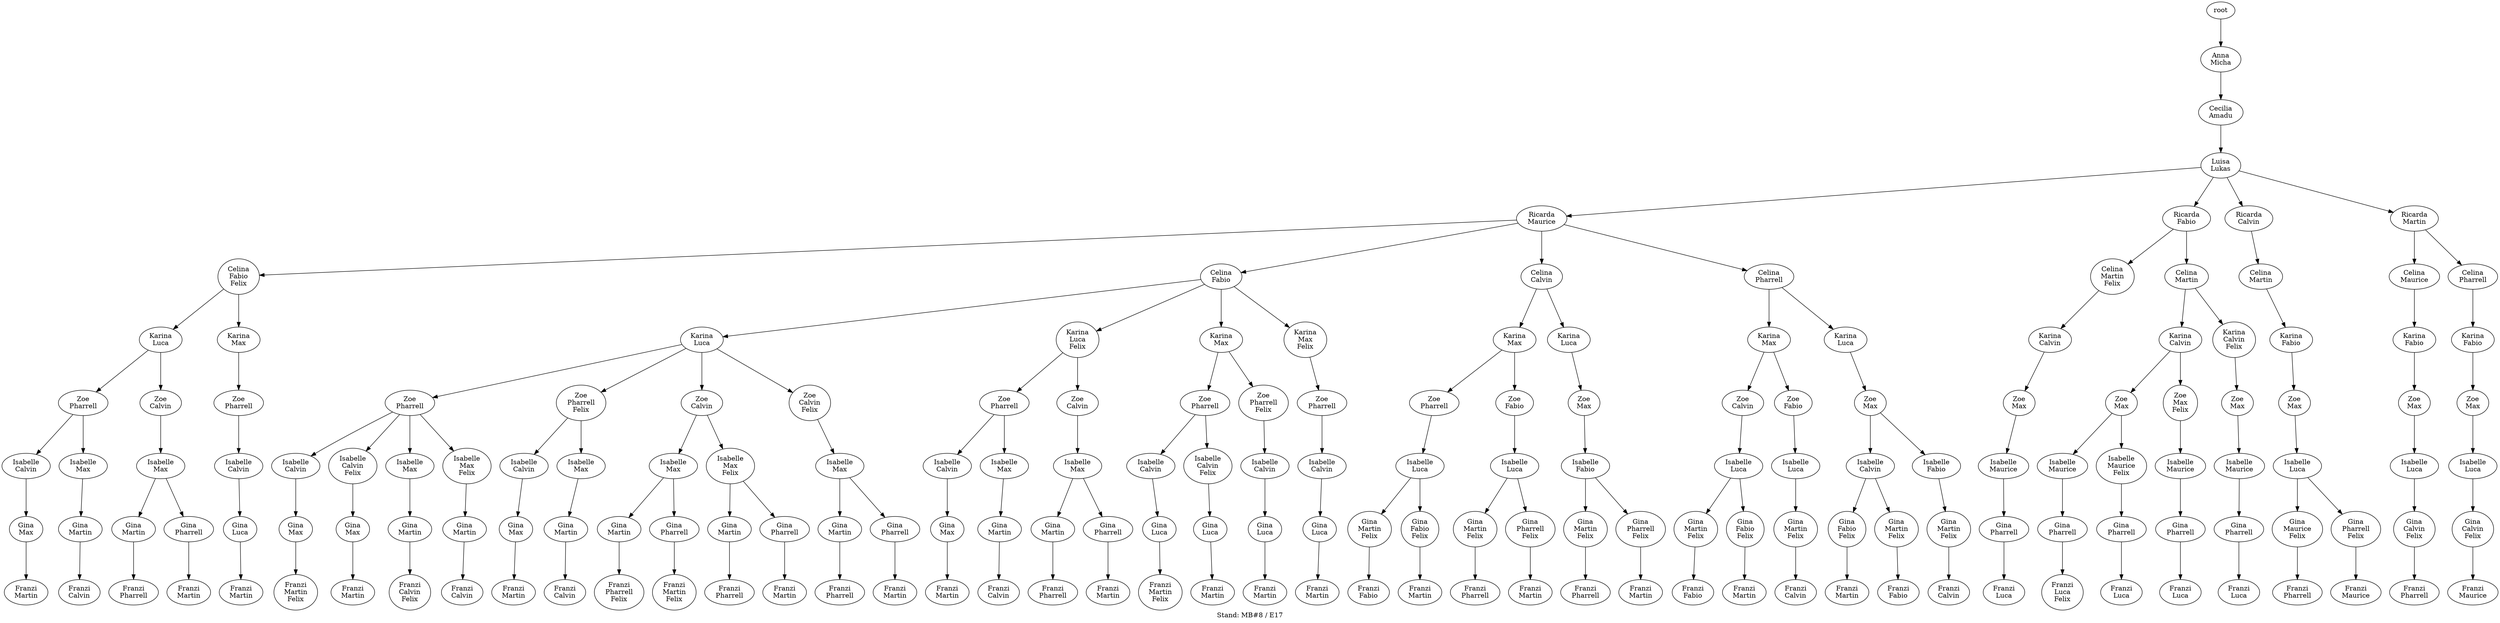 digraph D { labelloc="b"; label="Stand: MB#8 / E17"; ranksep=0.8;
"root/8"[label="Anna\nMicha"]
"root" -> "root/8";
"root/8/0"[label="Cecilia\nAmadu"]
"root/8" -> "root/8/0";
"root/8/0/4"[label="Luisa\nLukas"]
"root/8/0" -> "root/8/0/4";
"root/8/0/4/6"[label="Ricarda\nMaurice"]
"root/8/0/4" -> "root/8/0/4/6";
"root/8/0/4/6/2,10"[label="Celina\nFabio\nFelix"]
"root/8/0/4/6" -> "root/8/0/4/6/2,10";
"root/8/0/4/6/2,10/3"[label="Karina\nLuca"]
"root/8/0/4/6/2,10" -> "root/8/0/4/6/2,10/3";
"root/8/0/4/6/2,10/3/9"[label="Zoe\nPharrell"]
"root/8/0/4/6/2,10/3" -> "root/8/0/4/6/2,10/3/9";
"root/8/0/4/6/2,10/3/9/1"[label="Isabelle\nCalvin"]
"root/8/0/4/6/2,10/3/9" -> "root/8/0/4/6/2,10/3/9/1";
"root/8/0/4/6/2,10/3/9/1/7"[label="Gina\nMax"]
"root/8/0/4/6/2,10/3/9/1" -> "root/8/0/4/6/2,10/3/9/1/7";
"root/8/0/4/6/2,10/3/9/1/7/5"[label="Franzi\nMartin"]
"root/8/0/4/6/2,10/3/9/1/7" -> "root/8/0/4/6/2,10/3/9/1/7/5";
"root/8/0/4/6/2"[label="Celina\nFabio"]
"root/8/0/4/6" -> "root/8/0/4/6/2";
"root/8/0/4/6/2/3"[label="Karina\nLuca"]
"root/8/0/4/6/2" -> "root/8/0/4/6/2/3";
"root/8/0/4/6/2/3/9"[label="Zoe\nPharrell"]
"root/8/0/4/6/2/3" -> "root/8/0/4/6/2/3/9";
"root/8/0/4/6/2/3/9/1"[label="Isabelle\nCalvin"]
"root/8/0/4/6/2/3/9" -> "root/8/0/4/6/2/3/9/1";
"root/8/0/4/6/2/3/9/1/7"[label="Gina\nMax"]
"root/8/0/4/6/2/3/9/1" -> "root/8/0/4/6/2/3/9/1/7";
"root/8/0/4/6/2/3/9/1/7/5,10"[label="Franzi\nMartin\nFelix"]
"root/8/0/4/6/2/3/9/1/7" -> "root/8/0/4/6/2/3/9/1/7/5,10";
"root/8/0/4/6/2/3/9/1,10"[label="Isabelle\nCalvin\nFelix"]
"root/8/0/4/6/2/3/9" -> "root/8/0/4/6/2/3/9/1,10";
"root/8/0/4/6/2/3/9/1,10/7"[label="Gina\nMax"]
"root/8/0/4/6/2/3/9/1,10" -> "root/8/0/4/6/2/3/9/1,10/7";
"root/8/0/4/6/2/3/9/1,10/7/5"[label="Franzi\nMartin"]
"root/8/0/4/6/2/3/9/1,10/7" -> "root/8/0/4/6/2/3/9/1,10/7/5";
"root/8/0/4/6/2/3,10"[label="Karina\nLuca\nFelix"]
"root/8/0/4/6/2" -> "root/8/0/4/6/2/3,10";
"root/8/0/4/6/2/3,10/9"[label="Zoe\nPharrell"]
"root/8/0/4/6/2/3,10" -> "root/8/0/4/6/2/3,10/9";
"root/8/0/4/6/2/3,10/9/1"[label="Isabelle\nCalvin"]
"root/8/0/4/6/2/3,10/9" -> "root/8/0/4/6/2/3,10/9/1";
"root/8/0/4/6/2/3,10/9/1/7"[label="Gina\nMax"]
"root/8/0/4/6/2/3,10/9/1" -> "root/8/0/4/6/2/3,10/9/1/7";
"root/8/0/4/6/2/3,10/9/1/7/5"[label="Franzi\nMartin"]
"root/8/0/4/6/2/3,10/9/1/7" -> "root/8/0/4/6/2/3,10/9/1/7/5";
"root/8/0/4/6/2/3/9,10"[label="Zoe\nPharrell\nFelix"]
"root/8/0/4/6/2/3" -> "root/8/0/4/6/2/3/9,10";
"root/8/0/4/6/2/3/9,10/1"[label="Isabelle\nCalvin"]
"root/8/0/4/6/2/3/9,10" -> "root/8/0/4/6/2/3/9,10/1";
"root/8/0/4/6/2/3/9,10/1/7"[label="Gina\nMax"]
"root/8/0/4/6/2/3/9,10/1" -> "root/8/0/4/6/2/3/9,10/1/7";
"root/8/0/4/6/2/3/9,10/1/7/5"[label="Franzi\nMartin"]
"root/8/0/4/6/2/3/9,10/1/7" -> "root/8/0/4/6/2/3/9,10/1/7/5";
"root/8/0/4/6/2,10/3/9/7"[label="Isabelle\nMax"]
"root/8/0/4/6/2,10/3/9" -> "root/8/0/4/6/2,10/3/9/7";
"root/8/0/4/6/2,10/3/9/7/5"[label="Gina\nMartin"]
"root/8/0/4/6/2,10/3/9/7" -> "root/8/0/4/6/2,10/3/9/7/5";
"root/8/0/4/6/2,10/3/9/7/5/1"[label="Franzi\nCalvin"]
"root/8/0/4/6/2,10/3/9/7/5" -> "root/8/0/4/6/2,10/3/9/7/5/1";
"root/8/0/4/6/2/3/9/7"[label="Isabelle\nMax"]
"root/8/0/4/6/2/3/9" -> "root/8/0/4/6/2/3/9/7";
"root/8/0/4/6/2/3/9/7/5"[label="Gina\nMartin"]
"root/8/0/4/6/2/3/9/7" -> "root/8/0/4/6/2/3/9/7/5";
"root/8/0/4/6/2/3/9/7/5/1,10"[label="Franzi\nCalvin\nFelix"]
"root/8/0/4/6/2/3/9/7/5" -> "root/8/0/4/6/2/3/9/7/5/1,10";
"root/8/0/4/6/2/3/9/7,10"[label="Isabelle\nMax\nFelix"]
"root/8/0/4/6/2/3/9" -> "root/8/0/4/6/2/3/9/7,10";
"root/8/0/4/6/2/3/9/7,10/5"[label="Gina\nMartin"]
"root/8/0/4/6/2/3/9/7,10" -> "root/8/0/4/6/2/3/9/7,10/5";
"root/8/0/4/6/2/3/9/7,10/5/1"[label="Franzi\nCalvin"]
"root/8/0/4/6/2/3/9/7,10/5" -> "root/8/0/4/6/2/3/9/7,10/5/1";
"root/8/0/4/6/2/3,10/9/7"[label="Isabelle\nMax"]
"root/8/0/4/6/2/3,10/9" -> "root/8/0/4/6/2/3,10/9/7";
"root/8/0/4/6/2/3,10/9/7/5"[label="Gina\nMartin"]
"root/8/0/4/6/2/3,10/9/7" -> "root/8/0/4/6/2/3,10/9/7/5";
"root/8/0/4/6/2/3,10/9/7/5/1"[label="Franzi\nCalvin"]
"root/8/0/4/6/2/3,10/9/7/5" -> "root/8/0/4/6/2/3,10/9/7/5/1";
"root/8/0/4/6/2/3/9,10/7"[label="Isabelle\nMax"]
"root/8/0/4/6/2/3/9,10" -> "root/8/0/4/6/2/3/9,10/7";
"root/8/0/4/6/2/3/9,10/7/5"[label="Gina\nMartin"]
"root/8/0/4/6/2/3/9,10/7" -> "root/8/0/4/6/2/3/9,10/7/5";
"root/8/0/4/6/2/3/9,10/7/5/1"[label="Franzi\nCalvin"]
"root/8/0/4/6/2/3/9,10/7/5" -> "root/8/0/4/6/2/3/9,10/7/5/1";
"root/8/0/4/6/1"[label="Celina\nCalvin"]
"root/8/0/4/6" -> "root/8/0/4/6/1";
"root/8/0/4/6/1/7"[label="Karina\nMax"]
"root/8/0/4/6/1" -> "root/8/0/4/6/1/7";
"root/8/0/4/6/1/7/9"[label="Zoe\nPharrell"]
"root/8/0/4/6/1/7" -> "root/8/0/4/6/1/7/9";
"root/8/0/4/6/1/7/9/3"[label="Isabelle\nLuca"]
"root/8/0/4/6/1/7/9" -> "root/8/0/4/6/1/7/9/3";
"root/8/0/4/6/1/7/9/3/5,10"[label="Gina\nMartin\nFelix"]
"root/8/0/4/6/1/7/9/3" -> "root/8/0/4/6/1/7/9/3/5,10";
"root/8/0/4/6/1/7/9/3/5,10/2"[label="Franzi\nFabio"]
"root/8/0/4/6/1/7/9/3/5,10" -> "root/8/0/4/6/1/7/9/3/5,10/2";
"root/8/0/4/6/1/7/9/3/2,10"[label="Gina\nFabio\nFelix"]
"root/8/0/4/6/1/7/9/3" -> "root/8/0/4/6/1/7/9/3/2,10";
"root/8/0/4/6/1/7/9/3/2,10/5"[label="Franzi\nMartin"]
"root/8/0/4/6/1/7/9/3/2,10" -> "root/8/0/4/6/1/7/9/3/2,10/5";
"root/8/0/4/6/2,10/7"[label="Karina\nMax"]
"root/8/0/4/6/2,10" -> "root/8/0/4/6/2,10/7";
"root/8/0/4/6/2,10/7/9"[label="Zoe\nPharrell"]
"root/8/0/4/6/2,10/7" -> "root/8/0/4/6/2,10/7/9";
"root/8/0/4/6/2,10/7/9/1"[label="Isabelle\nCalvin"]
"root/8/0/4/6/2,10/7/9" -> "root/8/0/4/6/2,10/7/9/1";
"root/8/0/4/6/2,10/7/9/1/3"[label="Gina\nLuca"]
"root/8/0/4/6/2,10/7/9/1" -> "root/8/0/4/6/2,10/7/9/1/3";
"root/8/0/4/6/2,10/7/9/1/3/5"[label="Franzi\nMartin"]
"root/8/0/4/6/2,10/7/9/1/3" -> "root/8/0/4/6/2,10/7/9/1/3/5";
"root/8/0/4/6/2/7"[label="Karina\nMax"]
"root/8/0/4/6/2" -> "root/8/0/4/6/2/7";
"root/8/0/4/6/2/7/9"[label="Zoe\nPharrell"]
"root/8/0/4/6/2/7" -> "root/8/0/4/6/2/7/9";
"root/8/0/4/6/2/7/9/1"[label="Isabelle\nCalvin"]
"root/8/0/4/6/2/7/9" -> "root/8/0/4/6/2/7/9/1";
"root/8/0/4/6/2/7/9/1/3"[label="Gina\nLuca"]
"root/8/0/4/6/2/7/9/1" -> "root/8/0/4/6/2/7/9/1/3";
"root/8/0/4/6/2/7/9/1/3/5,10"[label="Franzi\nMartin\nFelix"]
"root/8/0/4/6/2/7/9/1/3" -> "root/8/0/4/6/2/7/9/1/3/5,10";
"root/8/0/4/6/2/7/9/1,10"[label="Isabelle\nCalvin\nFelix"]
"root/8/0/4/6/2/7/9" -> "root/8/0/4/6/2/7/9/1,10";
"root/8/0/4/6/2/7/9/1,10/3"[label="Gina\nLuca"]
"root/8/0/4/6/2/7/9/1,10" -> "root/8/0/4/6/2/7/9/1,10/3";
"root/8/0/4/6/2/7/9/1,10/3/5"[label="Franzi\nMartin"]
"root/8/0/4/6/2/7/9/1,10/3" -> "root/8/0/4/6/2/7/9/1,10/3/5";
"root/8/0/4/6/2/7,10"[label="Karina\nMax\nFelix"]
"root/8/0/4/6/2" -> "root/8/0/4/6/2/7,10";
"root/8/0/4/6/2/7,10/9"[label="Zoe\nPharrell"]
"root/8/0/4/6/2/7,10" -> "root/8/0/4/6/2/7,10/9";
"root/8/0/4/6/2/7,10/9/1"[label="Isabelle\nCalvin"]
"root/8/0/4/6/2/7,10/9" -> "root/8/0/4/6/2/7,10/9/1";
"root/8/0/4/6/2/7,10/9/1/3"[label="Gina\nLuca"]
"root/8/0/4/6/2/7,10/9/1" -> "root/8/0/4/6/2/7,10/9/1/3";
"root/8/0/4/6/2/7,10/9/1/3/5"[label="Franzi\nMartin"]
"root/8/0/4/6/2/7,10/9/1/3" -> "root/8/0/4/6/2/7,10/9/1/3/5";
"root/8/0/4/6/2/7/9,10"[label="Zoe\nPharrell\nFelix"]
"root/8/0/4/6/2/7" -> "root/8/0/4/6/2/7/9,10";
"root/8/0/4/6/2/7/9,10/1"[label="Isabelle\nCalvin"]
"root/8/0/4/6/2/7/9,10" -> "root/8/0/4/6/2/7/9,10/1";
"root/8/0/4/6/2/7/9,10/1/3"[label="Gina\nLuca"]
"root/8/0/4/6/2/7/9,10/1" -> "root/8/0/4/6/2/7/9,10/1/3";
"root/8/0/4/6/2/7/9,10/1/3/5"[label="Franzi\nMartin"]
"root/8/0/4/6/2/7/9,10/1/3" -> "root/8/0/4/6/2/7/9,10/1/3/5";
"root/8/0/4/6/2,10/3/1"[label="Zoe\nCalvin"]
"root/8/0/4/6/2,10/3" -> "root/8/0/4/6/2,10/3/1";
"root/8/0/4/6/2,10/3/1/7"[label="Isabelle\nMax"]
"root/8/0/4/6/2,10/3/1" -> "root/8/0/4/6/2,10/3/1/7";
"root/8/0/4/6/2,10/3/1/7/5"[label="Gina\nMartin"]
"root/8/0/4/6/2,10/3/1/7" -> "root/8/0/4/6/2,10/3/1/7/5";
"root/8/0/4/6/2,10/3/1/7/5/9"[label="Franzi\nPharrell"]
"root/8/0/4/6/2,10/3/1/7/5" -> "root/8/0/4/6/2,10/3/1/7/5/9";
"root/8/0/4/6/2/3/1"[label="Zoe\nCalvin"]
"root/8/0/4/6/2/3" -> "root/8/0/4/6/2/3/1";
"root/8/0/4/6/2/3/1/7"[label="Isabelle\nMax"]
"root/8/0/4/6/2/3/1" -> "root/8/0/4/6/2/3/1/7";
"root/8/0/4/6/2/3/1/7/5"[label="Gina\nMartin"]
"root/8/0/4/6/2/3/1/7" -> "root/8/0/4/6/2/3/1/7/5";
"root/8/0/4/6/2/3/1/7/5/9,10"[label="Franzi\nPharrell\nFelix"]
"root/8/0/4/6/2/3/1/7/5" -> "root/8/0/4/6/2/3/1/7/5/9,10";
"root/8/0/4/6/2/3/1/7,10"[label="Isabelle\nMax\nFelix"]
"root/8/0/4/6/2/3/1" -> "root/8/0/4/6/2/3/1/7,10";
"root/8/0/4/6/2/3/1/7,10/5"[label="Gina\nMartin"]
"root/8/0/4/6/2/3/1/7,10" -> "root/8/0/4/6/2/3/1/7,10/5";
"root/8/0/4/6/2/3/1/7,10/5/9"[label="Franzi\nPharrell"]
"root/8/0/4/6/2/3/1/7,10/5" -> "root/8/0/4/6/2/3/1/7,10/5/9";
"root/8/0/4/6/2/3,10/1"[label="Zoe\nCalvin"]
"root/8/0/4/6/2/3,10" -> "root/8/0/4/6/2/3,10/1";
"root/8/0/4/6/2/3,10/1/7"[label="Isabelle\nMax"]
"root/8/0/4/6/2/3,10/1" -> "root/8/0/4/6/2/3,10/1/7";
"root/8/0/4/6/2/3,10/1/7/5"[label="Gina\nMartin"]
"root/8/0/4/6/2/3,10/1/7" -> "root/8/0/4/6/2/3,10/1/7/5";
"root/8/0/4/6/2/3,10/1/7/5/9"[label="Franzi\nPharrell"]
"root/8/0/4/6/2/3,10/1/7/5" -> "root/8/0/4/6/2/3,10/1/7/5/9";
"root/8/0/4/6/2/3/1,10"[label="Zoe\nCalvin\nFelix"]
"root/8/0/4/6/2/3" -> "root/8/0/4/6/2/3/1,10";
"root/8/0/4/6/2/3/1,10/7"[label="Isabelle\nMax"]
"root/8/0/4/6/2/3/1,10" -> "root/8/0/4/6/2/3/1,10/7";
"root/8/0/4/6/2/3/1,10/7/5"[label="Gina\nMartin"]
"root/8/0/4/6/2/3/1,10/7" -> "root/8/0/4/6/2/3/1,10/7/5";
"root/8/0/4/6/2/3/1,10/7/5/9"[label="Franzi\nPharrell"]
"root/8/0/4/6/2/3/1,10/7/5" -> "root/8/0/4/6/2/3/1,10/7/5/9";
"root/8/0/4/6/2,10/3/1/7/9"[label="Gina\nPharrell"]
"root/8/0/4/6/2,10/3/1/7" -> "root/8/0/4/6/2,10/3/1/7/9";
"root/8/0/4/6/2,10/3/1/7/9/5"[label="Franzi\nMartin"]
"root/8/0/4/6/2,10/3/1/7/9" -> "root/8/0/4/6/2,10/3/1/7/9/5";
"root/8/0/4/6/2/3/1/7/9"[label="Gina\nPharrell"]
"root/8/0/4/6/2/3/1/7" -> "root/8/0/4/6/2/3/1/7/9";
"root/8/0/4/6/2/3/1/7/9/5,10"[label="Franzi\nMartin\nFelix"]
"root/8/0/4/6/2/3/1/7/9" -> "root/8/0/4/6/2/3/1/7/9/5,10";
"root/8/0/4/6/2/3/1/7,10/9"[label="Gina\nPharrell"]
"root/8/0/4/6/2/3/1/7,10" -> "root/8/0/4/6/2/3/1/7,10/9";
"root/8/0/4/6/2/3/1/7,10/9/5"[label="Franzi\nMartin"]
"root/8/0/4/6/2/3/1/7,10/9" -> "root/8/0/4/6/2/3/1/7,10/9/5";
"root/8/0/4/6/2/3,10/1/7/9"[label="Gina\nPharrell"]
"root/8/0/4/6/2/3,10/1/7" -> "root/8/0/4/6/2/3,10/1/7/9";
"root/8/0/4/6/2/3,10/1/7/9/5"[label="Franzi\nMartin"]
"root/8/0/4/6/2/3,10/1/7/9" -> "root/8/0/4/6/2/3,10/1/7/9/5";
"root/8/0/4/6/2/3/1,10/7/9"[label="Gina\nPharrell"]
"root/8/0/4/6/2/3/1,10/7" -> "root/8/0/4/6/2/3/1,10/7/9";
"root/8/0/4/6/2/3/1,10/7/9/5"[label="Franzi\nMartin"]
"root/8/0/4/6/2/3/1,10/7/9" -> "root/8/0/4/6/2/3/1,10/7/9/5";
"root/8/0/4/6/9"[label="Celina\nPharrell"]
"root/8/0/4/6" -> "root/8/0/4/6/9";
"root/8/0/4/6/9/7"[label="Karina\nMax"]
"root/8/0/4/6/9" -> "root/8/0/4/6/9/7";
"root/8/0/4/6/9/7/1"[label="Zoe\nCalvin"]
"root/8/0/4/6/9/7" -> "root/8/0/4/6/9/7/1";
"root/8/0/4/6/9/7/1/3"[label="Isabelle\nLuca"]
"root/8/0/4/6/9/7/1" -> "root/8/0/4/6/9/7/1/3";
"root/8/0/4/6/9/7/1/3/5,10"[label="Gina\nMartin\nFelix"]
"root/8/0/4/6/9/7/1/3" -> "root/8/0/4/6/9/7/1/3/5,10";
"root/8/0/4/6/9/7/1/3/5,10/2"[label="Franzi\nFabio"]
"root/8/0/4/6/9/7/1/3/5,10" -> "root/8/0/4/6/9/7/1/3/5,10/2";
"root/8/0/4/6/9/7/1/3/2,10"[label="Gina\nFabio\nFelix"]
"root/8/0/4/6/9/7/1/3" -> "root/8/0/4/6/9/7/1/3/2,10";
"root/8/0/4/6/9/7/1/3/2,10/5"[label="Franzi\nMartin"]
"root/8/0/4/6/9/7/1/3/2,10" -> "root/8/0/4/6/9/7/1/3/2,10/5";
"root/8/0/4/6/9/7/2"[label="Zoe\nFabio"]
"root/8/0/4/6/9/7" -> "root/8/0/4/6/9/7/2";
"root/8/0/4/6/9/7/2/3"[label="Isabelle\nLuca"]
"root/8/0/4/6/9/7/2" -> "root/8/0/4/6/9/7/2/3";
"root/8/0/4/6/9/7/2/3/5,10"[label="Gina\nMartin\nFelix"]
"root/8/0/4/6/9/7/2/3" -> "root/8/0/4/6/9/7/2/3/5,10";
"root/8/0/4/6/9/7/2/3/5,10/1"[label="Franzi\nCalvin"]
"root/8/0/4/6/9/7/2/3/5,10" -> "root/8/0/4/6/9/7/2/3/5,10/1";
"root/8/0/4/6/1/7/2"[label="Zoe\nFabio"]
"root/8/0/4/6/1/7" -> "root/8/0/4/6/1/7/2";
"root/8/0/4/6/1/7/2/3"[label="Isabelle\nLuca"]
"root/8/0/4/6/1/7/2" -> "root/8/0/4/6/1/7/2/3";
"root/8/0/4/6/1/7/2/3/5,10"[label="Gina\nMartin\nFelix"]
"root/8/0/4/6/1/7/2/3" -> "root/8/0/4/6/1/7/2/3/5,10";
"root/8/0/4/6/1/7/2/3/5,10/9"[label="Franzi\nPharrell"]
"root/8/0/4/6/1/7/2/3/5,10" -> "root/8/0/4/6/1/7/2/3/5,10/9";
"root/8/0/4/6/1/7/2/3/9,10"[label="Gina\nPharrell\nFelix"]
"root/8/0/4/6/1/7/2/3" -> "root/8/0/4/6/1/7/2/3/9,10";
"root/8/0/4/6/1/7/2/3/9,10/5"[label="Franzi\nMartin"]
"root/8/0/4/6/1/7/2/3/9,10" -> "root/8/0/4/6/1/7/2/3/9,10/5";
"root/8/0/4/2"[label="Ricarda\nFabio"]
"root/8/0/4" -> "root/8/0/4/2";
"root/8/0/4/2/5,10"[label="Celina\nMartin\nFelix"]
"root/8/0/4/2" -> "root/8/0/4/2/5,10";
"root/8/0/4/2/5,10/1"[label="Karina\nCalvin"]
"root/8/0/4/2/5,10" -> "root/8/0/4/2/5,10/1";
"root/8/0/4/2/5,10/1/7"[label="Zoe\nMax"]
"root/8/0/4/2/5,10/1" -> "root/8/0/4/2/5,10/1/7";
"root/8/0/4/2/5,10/1/7/6"[label="Isabelle\nMaurice"]
"root/8/0/4/2/5,10/1/7" -> "root/8/0/4/2/5,10/1/7/6";
"root/8/0/4/2/5,10/1/7/6/9"[label="Gina\nPharrell"]
"root/8/0/4/2/5,10/1/7/6" -> "root/8/0/4/2/5,10/1/7/6/9";
"root/8/0/4/2/5,10/1/7/6/9/3"[label="Franzi\nLuca"]
"root/8/0/4/2/5,10/1/7/6/9" -> "root/8/0/4/2/5,10/1/7/6/9/3";
"root/8/0/4/2/5"[label="Celina\nMartin"]
"root/8/0/4/2" -> "root/8/0/4/2/5";
"root/8/0/4/2/5/1"[label="Karina\nCalvin"]
"root/8/0/4/2/5" -> "root/8/0/4/2/5/1";
"root/8/0/4/2/5/1/7"[label="Zoe\nMax"]
"root/8/0/4/2/5/1" -> "root/8/0/4/2/5/1/7";
"root/8/0/4/2/5/1/7/6"[label="Isabelle\nMaurice"]
"root/8/0/4/2/5/1/7" -> "root/8/0/4/2/5/1/7/6";
"root/8/0/4/2/5/1/7/6/9"[label="Gina\nPharrell"]
"root/8/0/4/2/5/1/7/6" -> "root/8/0/4/2/5/1/7/6/9";
"root/8/0/4/2/5/1/7/6/9/3,10"[label="Franzi\nLuca\nFelix"]
"root/8/0/4/2/5/1/7/6/9" -> "root/8/0/4/2/5/1/7/6/9/3,10";
"root/8/0/4/2/5/1/7/6,10"[label="Isabelle\nMaurice\nFelix"]
"root/8/0/4/2/5/1/7" -> "root/8/0/4/2/5/1/7/6,10";
"root/8/0/4/2/5/1/7/6,10/9"[label="Gina\nPharrell"]
"root/8/0/4/2/5/1/7/6,10" -> "root/8/0/4/2/5/1/7/6,10/9";
"root/8/0/4/2/5/1/7/6,10/9/3"[label="Franzi\nLuca"]
"root/8/0/4/2/5/1/7/6,10/9" -> "root/8/0/4/2/5/1/7/6,10/9/3";
"root/8/0/4/2/5/1,10"[label="Karina\nCalvin\nFelix"]
"root/8/0/4/2/5" -> "root/8/0/4/2/5/1,10";
"root/8/0/4/2/5/1,10/7"[label="Zoe\nMax"]
"root/8/0/4/2/5/1,10" -> "root/8/0/4/2/5/1,10/7";
"root/8/0/4/2/5/1,10/7/6"[label="Isabelle\nMaurice"]
"root/8/0/4/2/5/1,10/7" -> "root/8/0/4/2/5/1,10/7/6";
"root/8/0/4/2/5/1,10/7/6/9"[label="Gina\nPharrell"]
"root/8/0/4/2/5/1,10/7/6" -> "root/8/0/4/2/5/1,10/7/6/9";
"root/8/0/4/2/5/1,10/7/6/9/3"[label="Franzi\nLuca"]
"root/8/0/4/2/5/1,10/7/6/9" -> "root/8/0/4/2/5/1,10/7/6/9/3";
"root/8/0/4/2/5/1/7,10"[label="Zoe\nMax\nFelix"]
"root/8/0/4/2/5/1" -> "root/8/0/4/2/5/1/7,10";
"root/8/0/4/2/5/1/7,10/6"[label="Isabelle\nMaurice"]
"root/8/0/4/2/5/1/7,10" -> "root/8/0/4/2/5/1/7,10/6";
"root/8/0/4/2/5/1/7,10/6/9"[label="Gina\nPharrell"]
"root/8/0/4/2/5/1/7,10/6" -> "root/8/0/4/2/5/1/7,10/6/9";
"root/8/0/4/2/5/1/7,10/6/9/3"[label="Franzi\nLuca"]
"root/8/0/4/2/5/1/7,10/6/9" -> "root/8/0/4/2/5/1/7,10/6/9/3";
"root/8/0/4/1"[label="Ricarda\nCalvin"]
"root/8/0/4" -> "root/8/0/4/1";
"root/8/0/4/1/5"[label="Celina\nMartin"]
"root/8/0/4/1" -> "root/8/0/4/1/5";
"root/8/0/4/1/5/2"[label="Karina\nFabio"]
"root/8/0/4/1/5" -> "root/8/0/4/1/5/2";
"root/8/0/4/1/5/2/7"[label="Zoe\nMax"]
"root/8/0/4/1/5/2" -> "root/8/0/4/1/5/2/7";
"root/8/0/4/1/5/2/7/3"[label="Isabelle\nLuca"]
"root/8/0/4/1/5/2/7" -> "root/8/0/4/1/5/2/7/3";
"root/8/0/4/1/5/2/7/3/6,10"[label="Gina\nMaurice\nFelix"]
"root/8/0/4/1/5/2/7/3" -> "root/8/0/4/1/5/2/7/3/6,10";
"root/8/0/4/1/5/2/7/3/6,10/9"[label="Franzi\nPharrell"]
"root/8/0/4/1/5/2/7/3/6,10" -> "root/8/0/4/1/5/2/7/3/6,10/9";
"root/8/0/4/1/5/2/7/3/9,10"[label="Gina\nPharrell\nFelix"]
"root/8/0/4/1/5/2/7/3" -> "root/8/0/4/1/5/2/7/3/9,10";
"root/8/0/4/1/5/2/7/3/9,10/6"[label="Franzi\nMaurice"]
"root/8/0/4/1/5/2/7/3/9,10" -> "root/8/0/4/1/5/2/7/3/9,10/6";
"root/8/0/4/5"[label="Ricarda\nMartin"]
"root/8/0/4" -> "root/8/0/4/5";
"root/8/0/4/5/6"[label="Celina\nMaurice"]
"root/8/0/4/5" -> "root/8/0/4/5/6";
"root/8/0/4/5/6/2"[label="Karina\nFabio"]
"root/8/0/4/5/6" -> "root/8/0/4/5/6/2";
"root/8/0/4/5/6/2/7"[label="Zoe\nMax"]
"root/8/0/4/5/6/2" -> "root/8/0/4/5/6/2/7";
"root/8/0/4/5/6/2/7/3"[label="Isabelle\nLuca"]
"root/8/0/4/5/6/2/7" -> "root/8/0/4/5/6/2/7/3";
"root/8/0/4/5/6/2/7/3/1,10"[label="Gina\nCalvin\nFelix"]
"root/8/0/4/5/6/2/7/3" -> "root/8/0/4/5/6/2/7/3/1,10";
"root/8/0/4/5/6/2/7/3/1,10/9"[label="Franzi\nPharrell"]
"root/8/0/4/5/6/2/7/3/1,10" -> "root/8/0/4/5/6/2/7/3/1,10/9";
"root/8/0/4/5/9"[label="Celina\nPharrell"]
"root/8/0/4/5" -> "root/8/0/4/5/9";
"root/8/0/4/5/9/2"[label="Karina\nFabio"]
"root/8/0/4/5/9" -> "root/8/0/4/5/9/2";
"root/8/0/4/5/9/2/7"[label="Zoe\nMax"]
"root/8/0/4/5/9/2" -> "root/8/0/4/5/9/2/7";
"root/8/0/4/5/9/2/7/3"[label="Isabelle\nLuca"]
"root/8/0/4/5/9/2/7" -> "root/8/0/4/5/9/2/7/3";
"root/8/0/4/5/9/2/7/3/1,10"[label="Gina\nCalvin\nFelix"]
"root/8/0/4/5/9/2/7/3" -> "root/8/0/4/5/9/2/7/3/1,10";
"root/8/0/4/5/9/2/7/3/1,10/6"[label="Franzi\nMaurice"]
"root/8/0/4/5/9/2/7/3/1,10" -> "root/8/0/4/5/9/2/7/3/1,10/6";
"root/8/0/4/6/9/3"[label="Karina\nLuca"]
"root/8/0/4/6/9" -> "root/8/0/4/6/9/3";
"root/8/0/4/6/9/3/7"[label="Zoe\nMax"]
"root/8/0/4/6/9/3" -> "root/8/0/4/6/9/3/7";
"root/8/0/4/6/9/3/7/1"[label="Isabelle\nCalvin"]
"root/8/0/4/6/9/3/7" -> "root/8/0/4/6/9/3/7/1";
"root/8/0/4/6/9/3/7/1/2,10"[label="Gina\nFabio\nFelix"]
"root/8/0/4/6/9/3/7/1" -> "root/8/0/4/6/9/3/7/1/2,10";
"root/8/0/4/6/9/3/7/1/2,10/5"[label="Franzi\nMartin"]
"root/8/0/4/6/9/3/7/1/2,10" -> "root/8/0/4/6/9/3/7/1/2,10/5";
"root/8/0/4/6/9/3/7/1/5,10"[label="Gina\nMartin\nFelix"]
"root/8/0/4/6/9/3/7/1" -> "root/8/0/4/6/9/3/7/1/5,10";
"root/8/0/4/6/9/3/7/1/5,10/2"[label="Franzi\nFabio"]
"root/8/0/4/6/9/3/7/1/5,10" -> "root/8/0/4/6/9/3/7/1/5,10/2";
"root/8/0/4/6/9/3/7/2"[label="Isabelle\nFabio"]
"root/8/0/4/6/9/3/7" -> "root/8/0/4/6/9/3/7/2";
"root/8/0/4/6/9/3/7/2/5,10"[label="Gina\nMartin\nFelix"]
"root/8/0/4/6/9/3/7/2" -> "root/8/0/4/6/9/3/7/2/5,10";
"root/8/0/4/6/9/3/7/2/5,10/1"[label="Franzi\nCalvin"]
"root/8/0/4/6/9/3/7/2/5,10" -> "root/8/0/4/6/9/3/7/2/5,10/1";
"root/8/0/4/6/1/3"[label="Karina\nLuca"]
"root/8/0/4/6/1" -> "root/8/0/4/6/1/3";
"root/8/0/4/6/1/3/7"[label="Zoe\nMax"]
"root/8/0/4/6/1/3" -> "root/8/0/4/6/1/3/7";
"root/8/0/4/6/1/3/7/2"[label="Isabelle\nFabio"]
"root/8/0/4/6/1/3/7" -> "root/8/0/4/6/1/3/7/2";
"root/8/0/4/6/1/3/7/2/5,10"[label="Gina\nMartin\nFelix"]
"root/8/0/4/6/1/3/7/2" -> "root/8/0/4/6/1/3/7/2/5,10";
"root/8/0/4/6/1/3/7/2/5,10/9"[label="Franzi\nPharrell"]
"root/8/0/4/6/1/3/7/2/5,10" -> "root/8/0/4/6/1/3/7/2/5,10/9";
"root/8/0/4/6/1/3/7/2/9,10"[label="Gina\nPharrell\nFelix"]
"root/8/0/4/6/1/3/7/2" -> "root/8/0/4/6/1/3/7/2/9,10";
"root/8/0/4/6/1/3/7/2/9,10/5"[label="Franzi\nMartin"]
"root/8/0/4/6/1/3/7/2/9,10" -> "root/8/0/4/6/1/3/7/2/9,10/5";
}
